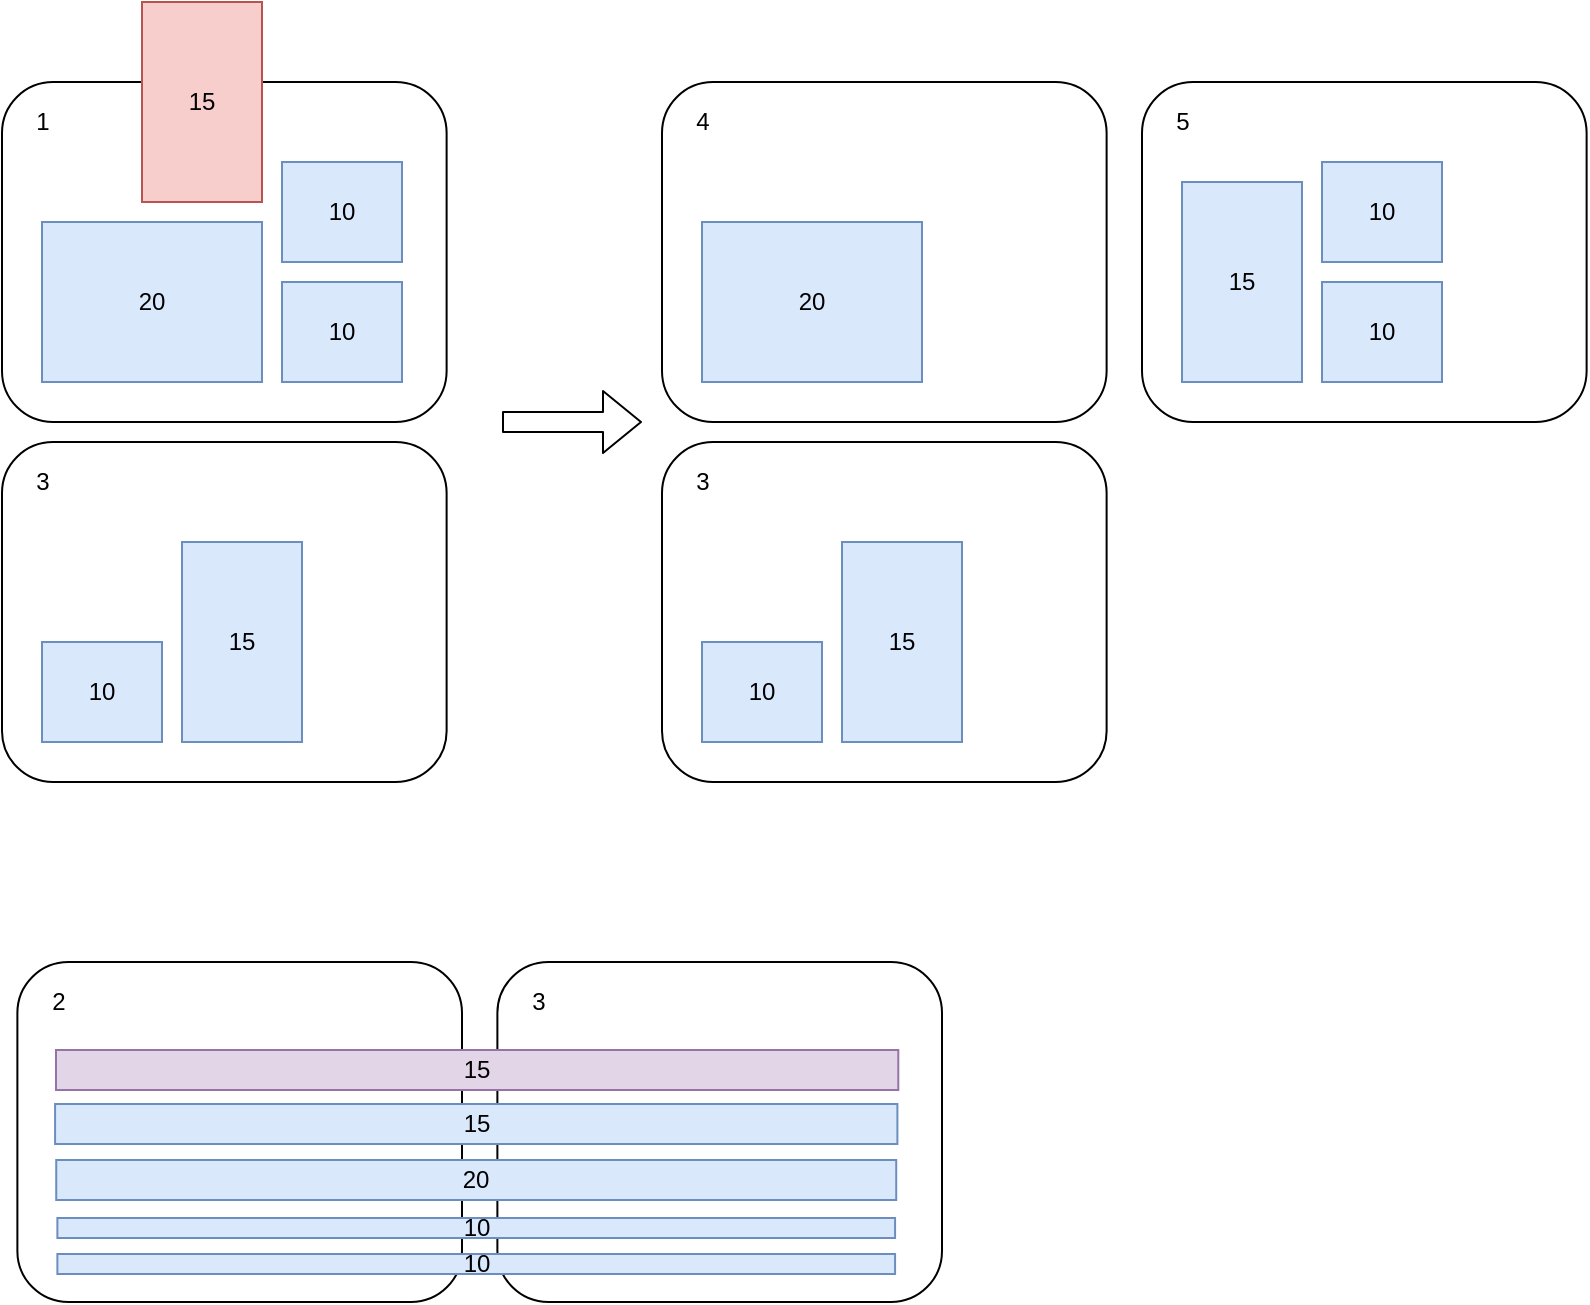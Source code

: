 <mxfile version="14.4.9" type="github">
  <diagram id="Lrrr84WbQyKH-l6feyYj" name="Page-1">
    <mxGraphModel dx="1422" dy="804" grid="1" gridSize="10" guides="1" tooltips="1" connect="1" arrows="1" fold="1" page="1" pageScale="1" pageWidth="850" pageHeight="1100" math="0" shadow="0">
      <root>
        <mxCell id="0" />
        <mxCell id="1" parent="0" />
        <mxCell id="P5JAm0jgZ5g8ydLUoScI-19" value="" style="rounded=1;whiteSpace=wrap;html=1;" vertex="1" parent="1">
          <mxGeometry x="610" y="80" width="222.31" height="170" as="geometry" />
        </mxCell>
        <mxCell id="P5JAm0jgZ5g8ydLUoScI-1" value="" style="rounded=1;whiteSpace=wrap;html=1;" vertex="1" parent="1">
          <mxGeometry x="40" y="80" width="222.31" height="170" as="geometry" />
        </mxCell>
        <mxCell id="P5JAm0jgZ5g8ydLUoScI-2" value="10" style="rounded=0;whiteSpace=wrap;html=1;direction=south;fillColor=#dae8fc;strokeColor=#6c8ebf;" vertex="1" parent="1">
          <mxGeometry x="180" y="270" width="60" height="50" as="geometry" />
        </mxCell>
        <mxCell id="P5JAm0jgZ5g8ydLUoScI-3" value="10" style="rounded=0;whiteSpace=wrap;html=1;fillColor=#dae8fc;strokeColor=#6c8ebf;" vertex="1" parent="1">
          <mxGeometry x="180" y="180" width="60" height="50" as="geometry" />
        </mxCell>
        <mxCell id="P5JAm0jgZ5g8ydLUoScI-4" value="" style="rounded=1;whiteSpace=wrap;html=1;" vertex="1" parent="1">
          <mxGeometry x="40" y="260" width="222.31" height="170" as="geometry" />
        </mxCell>
        <mxCell id="P5JAm0jgZ5g8ydLUoScI-5" value="20" style="rounded=0;whiteSpace=wrap;html=1;direction=south;fillColor=#dae8fc;strokeColor=#6c8ebf;" vertex="1" parent="1">
          <mxGeometry x="60" y="150" width="110" height="80" as="geometry" />
        </mxCell>
        <mxCell id="P5JAm0jgZ5g8ydLUoScI-6" value="15" style="rounded=0;whiteSpace=wrap;html=1;fillColor=#dae8fc;strokeColor=#6c8ebf;" vertex="1" parent="1">
          <mxGeometry x="130" y="310" width="60" height="100" as="geometry" />
        </mxCell>
        <mxCell id="P5JAm0jgZ5g8ydLUoScI-7" value="10" style="rounded=0;whiteSpace=wrap;html=1;fillColor=#dae8fc;strokeColor=#6c8ebf;" vertex="1" parent="1">
          <mxGeometry x="60" y="360" width="60" height="50" as="geometry" />
        </mxCell>
        <mxCell id="P5JAm0jgZ5g8ydLUoScI-8" value="10" style="rounded=0;whiteSpace=wrap;html=1;fillColor=#dae8fc;strokeColor=#6c8ebf;" vertex="1" parent="1">
          <mxGeometry x="180" y="120" width="60" height="50" as="geometry" />
        </mxCell>
        <mxCell id="P5JAm0jgZ5g8ydLUoScI-9" value="15" style="rounded=0;whiteSpace=wrap;html=1;fillColor=#f8cecc;strokeColor=#b85450;" vertex="1" parent="1">
          <mxGeometry x="110" y="40" width="60" height="100" as="geometry" />
        </mxCell>
        <mxCell id="P5JAm0jgZ5g8ydLUoScI-10" value="" style="rounded=1;whiteSpace=wrap;html=1;" vertex="1" parent="1">
          <mxGeometry x="370" y="80" width="222.31" height="170" as="geometry" />
        </mxCell>
        <mxCell id="P5JAm0jgZ5g8ydLUoScI-11" value="10" style="rounded=0;whiteSpace=wrap;html=1;direction=south;fillColor=#dae8fc;strokeColor=#6c8ebf;" vertex="1" parent="1">
          <mxGeometry x="510" y="270" width="60" height="50" as="geometry" />
        </mxCell>
        <mxCell id="P5JAm0jgZ5g8ydLUoScI-12" value="10" style="rounded=0;whiteSpace=wrap;html=1;fillColor=#dae8fc;strokeColor=#6c8ebf;" vertex="1" parent="1">
          <mxGeometry x="700" y="180" width="60" height="50" as="geometry" />
        </mxCell>
        <mxCell id="P5JAm0jgZ5g8ydLUoScI-13" value="" style="rounded=1;whiteSpace=wrap;html=1;" vertex="1" parent="1">
          <mxGeometry x="370" y="260" width="222.31" height="170" as="geometry" />
        </mxCell>
        <mxCell id="P5JAm0jgZ5g8ydLUoScI-14" value="20" style="rounded=0;whiteSpace=wrap;html=1;direction=south;fillColor=#dae8fc;strokeColor=#6c8ebf;" vertex="1" parent="1">
          <mxGeometry x="390" y="150" width="110" height="80" as="geometry" />
        </mxCell>
        <mxCell id="P5JAm0jgZ5g8ydLUoScI-15" value="15" style="rounded=0;whiteSpace=wrap;html=1;fillColor=#dae8fc;strokeColor=#6c8ebf;" vertex="1" parent="1">
          <mxGeometry x="460" y="310" width="60" height="100" as="geometry" />
        </mxCell>
        <mxCell id="P5JAm0jgZ5g8ydLUoScI-16" value="10" style="rounded=0;whiteSpace=wrap;html=1;fillColor=#dae8fc;strokeColor=#6c8ebf;" vertex="1" parent="1">
          <mxGeometry x="390" y="360" width="60" height="50" as="geometry" />
        </mxCell>
        <mxCell id="P5JAm0jgZ5g8ydLUoScI-17" value="10" style="rounded=0;whiteSpace=wrap;html=1;fillColor=#dae8fc;strokeColor=#6c8ebf;" vertex="1" parent="1">
          <mxGeometry x="700" y="120" width="60" height="50" as="geometry" />
        </mxCell>
        <mxCell id="P5JAm0jgZ5g8ydLUoScI-18" value="15" style="rounded=0;whiteSpace=wrap;html=1;fillColor=#dae8fc;strokeColor=#6c8ebf;" vertex="1" parent="1">
          <mxGeometry x="630" y="130" width="60" height="100" as="geometry" />
        </mxCell>
        <mxCell id="P5JAm0jgZ5g8ydLUoScI-20" value="" style="shape=flexArrow;endArrow=classic;html=1;" edge="1" parent="1">
          <mxGeometry width="50" height="50" relative="1" as="geometry">
            <mxPoint x="290" y="250" as="sourcePoint" />
            <mxPoint x="360" y="250" as="targetPoint" />
          </mxGeometry>
        </mxCell>
        <mxCell id="P5JAm0jgZ5g8ydLUoScI-21" value="1" style="text;html=1;align=center;verticalAlign=middle;resizable=0;points=[];autosize=1;" vertex="1" parent="1">
          <mxGeometry x="50" y="90" width="20" height="20" as="geometry" />
        </mxCell>
        <mxCell id="P5JAm0jgZ5g8ydLUoScI-22" value="4" style="text;html=1;align=center;verticalAlign=middle;resizable=0;points=[];autosize=1;" vertex="1" parent="1">
          <mxGeometry x="380" y="90" width="20" height="20" as="geometry" />
        </mxCell>
        <mxCell id="P5JAm0jgZ5g8ydLUoScI-23" value="5" style="text;html=1;align=center;verticalAlign=middle;resizable=0;points=[];autosize=1;" vertex="1" parent="1">
          <mxGeometry x="620" y="90" width="20" height="20" as="geometry" />
        </mxCell>
        <mxCell id="P5JAm0jgZ5g8ydLUoScI-24" value="3" style="text;html=1;align=center;verticalAlign=middle;resizable=0;points=[];autosize=1;" vertex="1" parent="1">
          <mxGeometry x="380" y="270" width="20" height="20" as="geometry" />
        </mxCell>
        <mxCell id="P5JAm0jgZ5g8ydLUoScI-25" value="3" style="text;html=1;align=center;verticalAlign=middle;resizable=0;points=[];autosize=1;" vertex="1" parent="1">
          <mxGeometry x="50" y="270" width="20" height="20" as="geometry" />
        </mxCell>
        <mxCell id="P5JAm0jgZ5g8ydLUoScI-27" value="" style="rounded=1;whiteSpace=wrap;html=1;" vertex="1" parent="1">
          <mxGeometry x="47.69" y="520" width="222.31" height="170" as="geometry" />
        </mxCell>
        <mxCell id="P5JAm0jgZ5g8ydLUoScI-28" value="" style="rounded=1;whiteSpace=wrap;html=1;" vertex="1" parent="1">
          <mxGeometry x="287.69" y="520" width="222.31" height="170" as="geometry" />
        </mxCell>
        <mxCell id="P5JAm0jgZ5g8ydLUoScI-34" value="10" style="rounded=0;whiteSpace=wrap;html=1;fillColor=#dae8fc;strokeColor=#6c8ebf;" vertex="1" parent="1">
          <mxGeometry x="67.69" y="666" width="418.85" height="10" as="geometry" />
        </mxCell>
        <mxCell id="P5JAm0jgZ5g8ydLUoScI-35" value="10" style="rounded=0;whiteSpace=wrap;html=1;fillColor=#dae8fc;strokeColor=#6c8ebf;" vertex="1" parent="1">
          <mxGeometry x="67.69" y="648" width="418.85" height="10" as="geometry" />
        </mxCell>
        <mxCell id="P5JAm0jgZ5g8ydLUoScI-36" value="20" style="rounded=0;whiteSpace=wrap;html=1;fillColor=#dae8fc;strokeColor=#6c8ebf;" vertex="1" parent="1">
          <mxGeometry x="67.115" y="619" width="420" height="20" as="geometry" />
        </mxCell>
        <mxCell id="P5JAm0jgZ5g8ydLUoScI-37" value="15" style="rounded=0;whiteSpace=wrap;html=1;fillColor=#dae8fc;strokeColor=#6c8ebf;" vertex="1" parent="1">
          <mxGeometry x="66.54" y="591" width="421.15" height="20" as="geometry" />
        </mxCell>
        <mxCell id="P5JAm0jgZ5g8ydLUoScI-38" value="2" style="text;html=1;align=center;verticalAlign=middle;resizable=0;points=[];autosize=1;" vertex="1" parent="1">
          <mxGeometry x="57.69" y="530" width="20" height="20" as="geometry" />
        </mxCell>
        <mxCell id="P5JAm0jgZ5g8ydLUoScI-39" value="3" style="text;html=1;align=center;verticalAlign=middle;resizable=0;points=[];autosize=1;" vertex="1" parent="1">
          <mxGeometry x="297.69" y="530" width="20" height="20" as="geometry" />
        </mxCell>
        <mxCell id="P5JAm0jgZ5g8ydLUoScI-41" value="15" style="rounded=0;whiteSpace=wrap;html=1;fillColor=#e1d5e7;strokeColor=#9673a6;" vertex="1" parent="1">
          <mxGeometry x="67.0" y="564" width="421.15" height="20" as="geometry" />
        </mxCell>
      </root>
    </mxGraphModel>
  </diagram>
</mxfile>
